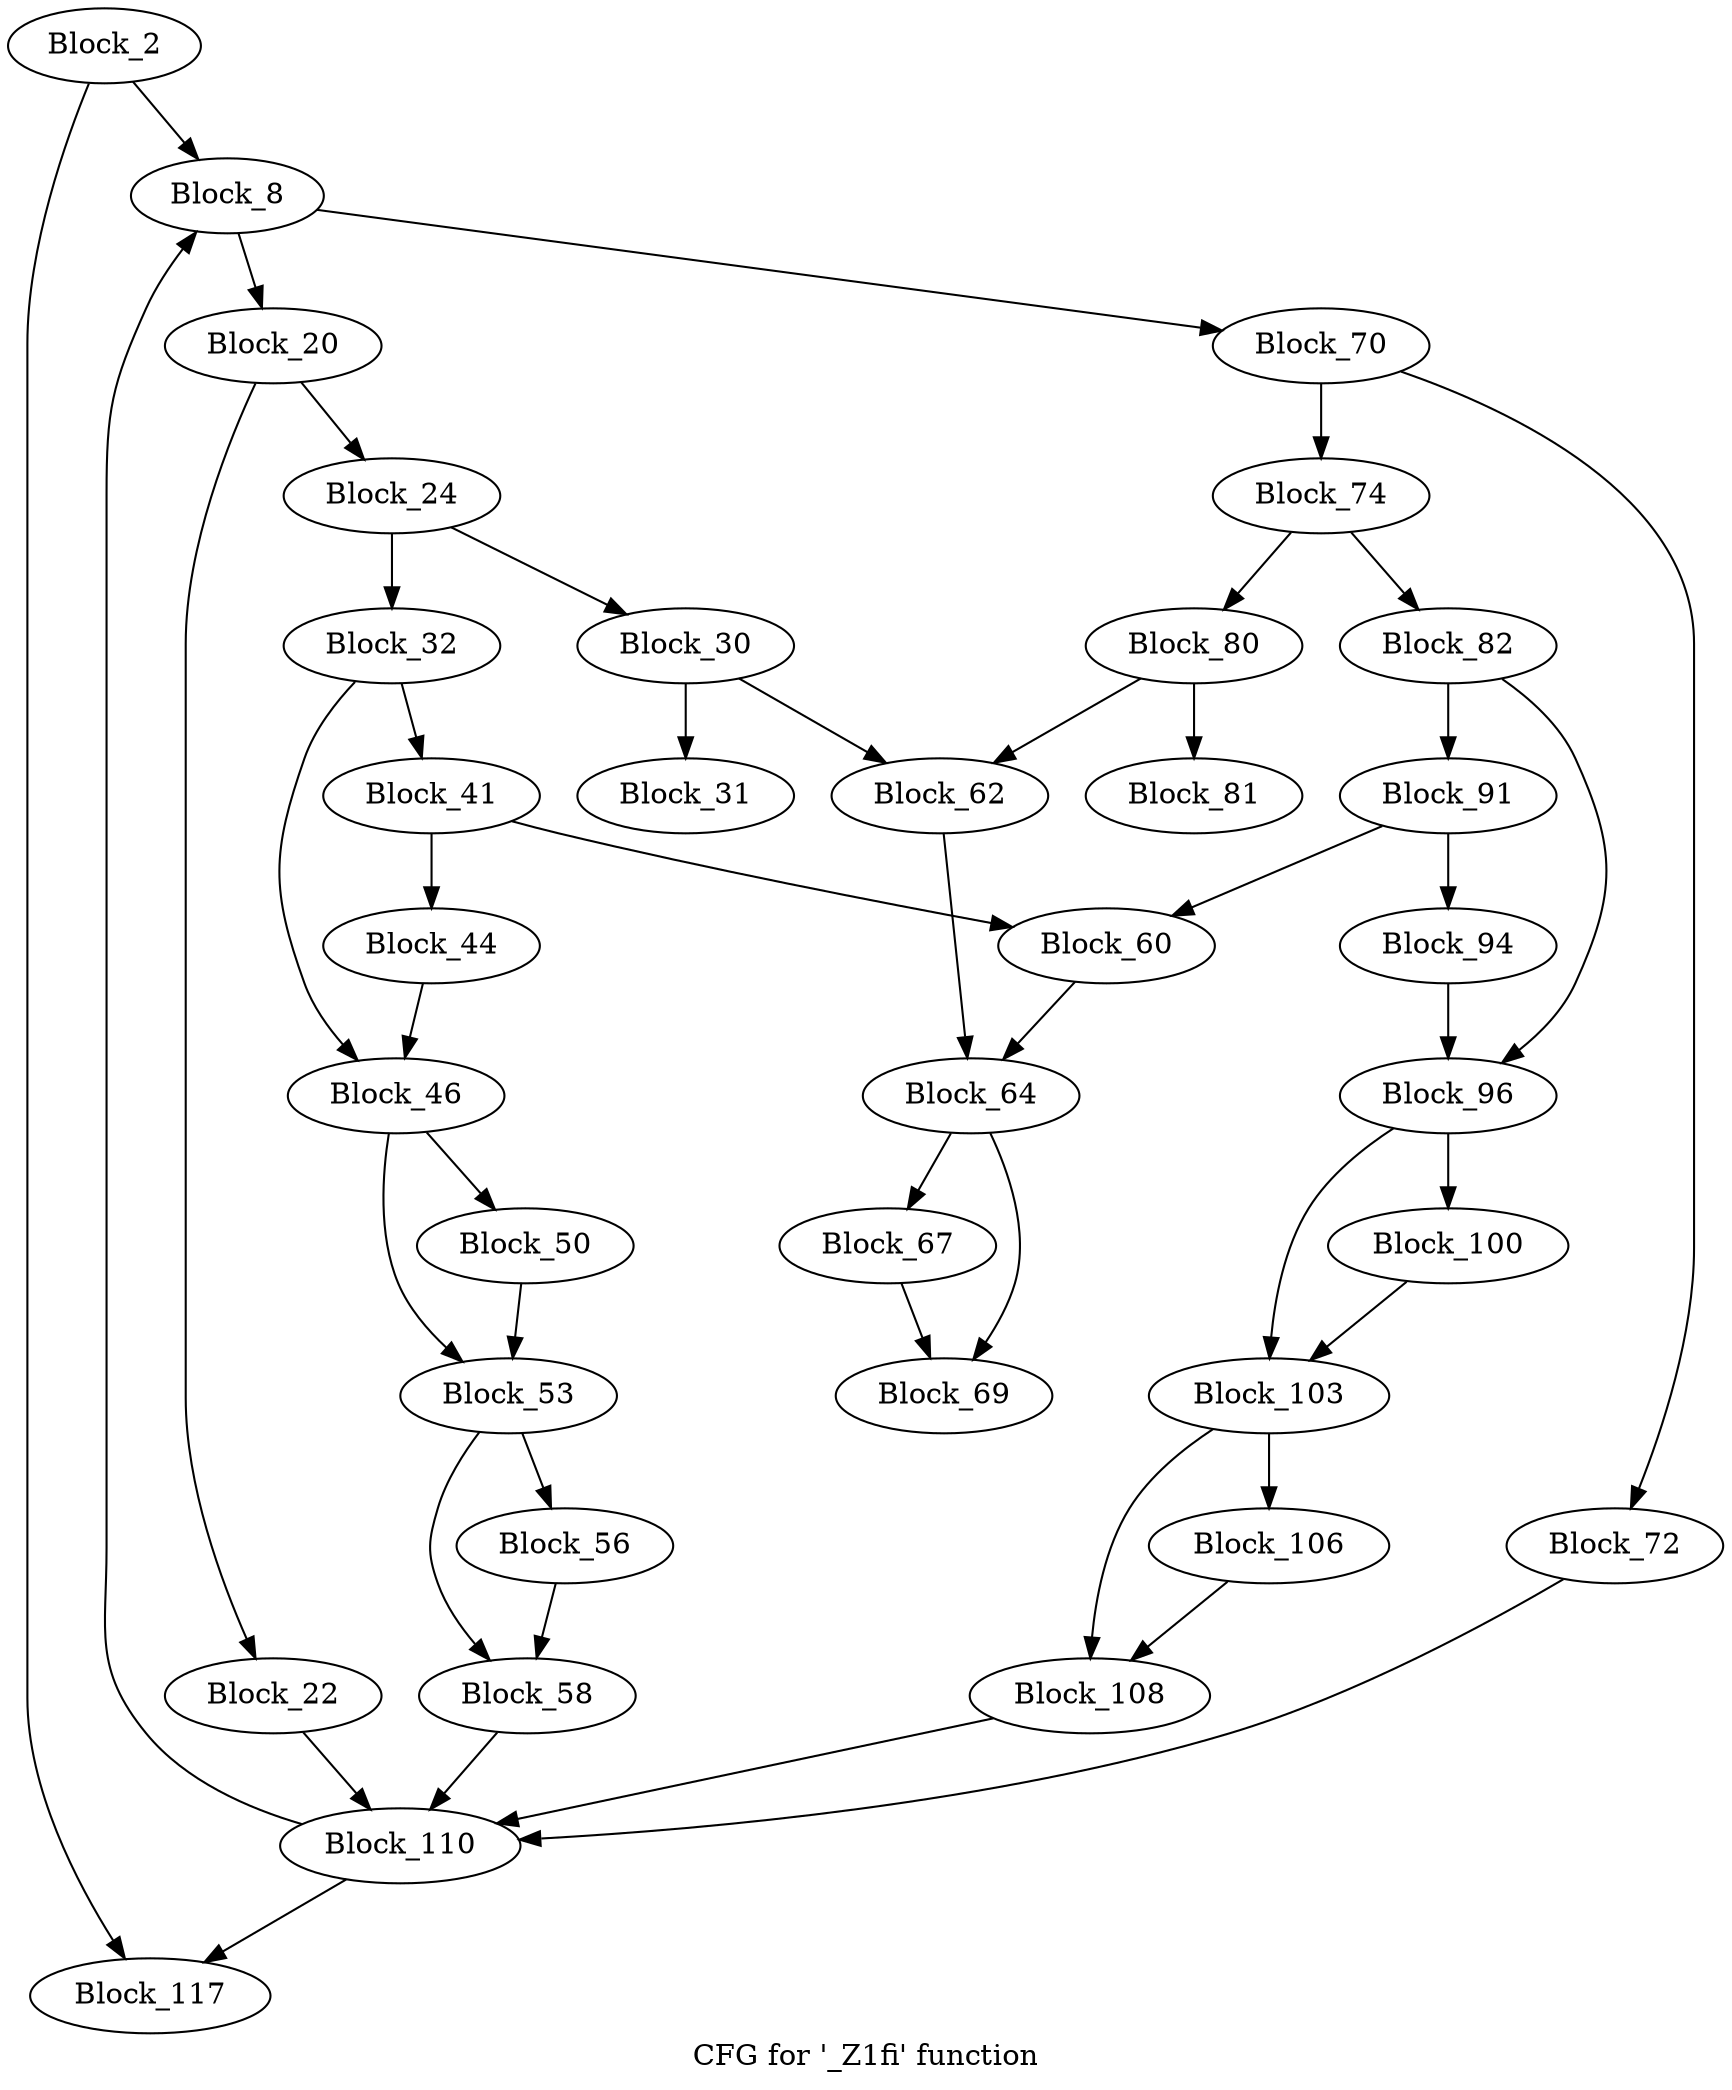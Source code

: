 digraph "CFG for '_Z1fi' function" {
	label="CFG for '_Z1fi' function";

	block_2 [label="Block_2"];
	block_2:s0 -> block_117;
	block_2:s1 -> block_8;
	block_8 [label="Block_8"];
	block_8:s0 -> block_20;
	block_8:s1 -> block_70;
	block_20 [label="Block_20"];
	block_20:s0 -> block_24;
	block_20:s1 -> block_22;
	block_22 [label="Block_22"];
	block_22 -> block_110;
	block_24 [label="Block_24"];
	block_24:s0 -> block_30;
	block_24:s1 -> block_32;
	block_30 [label="Block_30"];
	block_30 -> block_31;
	block_30 -> block_62;
	block_31 [label="Block_31"];
	block_32 [label="Block_32"];
	block_32:s0 -> block_46;
	block_32:s1 -> block_41;
	block_41 [label="Block_41"];
	block_41 -> block_44;
	block_41 -> block_60;
	block_44 [label="Block_44"];
	block_44 -> block_46;
	block_46 [label="Block_46"];
	block_46:s0 -> block_50;
	block_46:s1 -> block_53;
	block_50 [label="Block_50"];
	block_50 -> block_53;
	block_53 [label="Block_53"];
	block_53:s0 -> block_58;
	block_53:s1 -> block_56;
	block_56 [label="Block_56"];
	block_56 -> block_58;
	block_58 [label="Block_58"];
	block_58 -> block_110;
	block_60 [label="Block_60"];
	block_60 -> block_64;
	block_62 [label="Block_62"];
	block_62 -> block_64;
	block_64 [label="Block_64"];
	block_64:s0 -> block_69;
	block_64:s1 -> block_67;
	block_67 [label="Block_67"];
	block_67 -> block_69;
	block_69 [label="Block_69"];
	block_70 [label="Block_70"];
	block_70:s0 -> block_74;
	block_70:s1 -> block_72;
	block_72 [label="Block_72"];
	block_72 -> block_110;
	block_74 [label="Block_74"];
	block_74:s0 -> block_80;
	block_74:s1 -> block_82;
	block_80 [label="Block_80"];
	block_80 -> block_81;
	block_80 -> block_62;
	block_81 [label="Block_81"];
	block_82 [label="Block_82"];
	block_82:s0 -> block_96;
	block_82:s1 -> block_91;
	block_91 [label="Block_91"];
	block_91 -> block_94;
	block_91 -> block_60;
	block_94 [label="Block_94"];
	block_94 -> block_96;
	block_96 [label="Block_96"];
	block_96:s0 -> block_100;
	block_96:s1 -> block_103;
	block_100 [label="Block_100"];
	block_100 -> block_103;
	block_103 [label="Block_103"];
	block_103:s0 -> block_108;
	block_103:s1 -> block_106;
	block_106 [label="Block_106"];
	block_106 -> block_108;
	block_108 [label="Block_108"];
	block_108 -> block_110;
	block_110 [label="Block_110"];
	block_110:s0 -> block_117;
	block_110:s1 -> block_8;
	block_117 [label="Block_117"];
}
